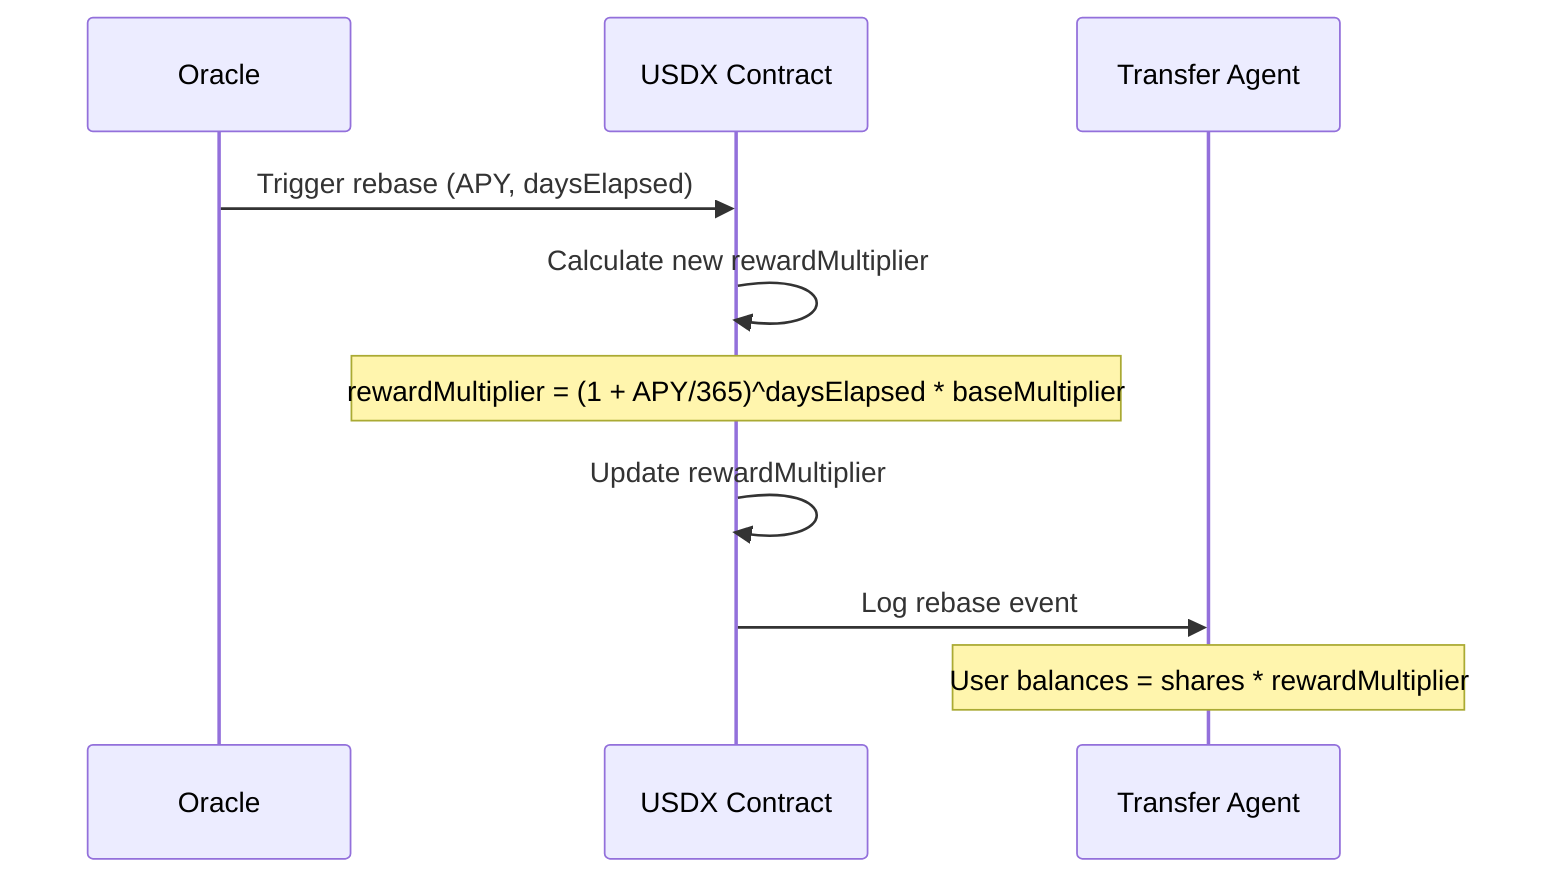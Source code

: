 sequenceDiagram
    Oracle->>USDX Contract: Trigger rebase (APY, daysElapsed)
    USDX Contract->>USDX Contract: Calculate new rewardMultiplier
    Note over USDX Contract: rewardMultiplier = (1 + APY/365)^daysElapsed * baseMultiplier
    USDX Contract->>USDX Contract: Update rewardMultiplier
    USDX Contract->>Transfer Agent: Log rebase event
    Note over Transfer Agent: User balances = shares * rewardMultiplier